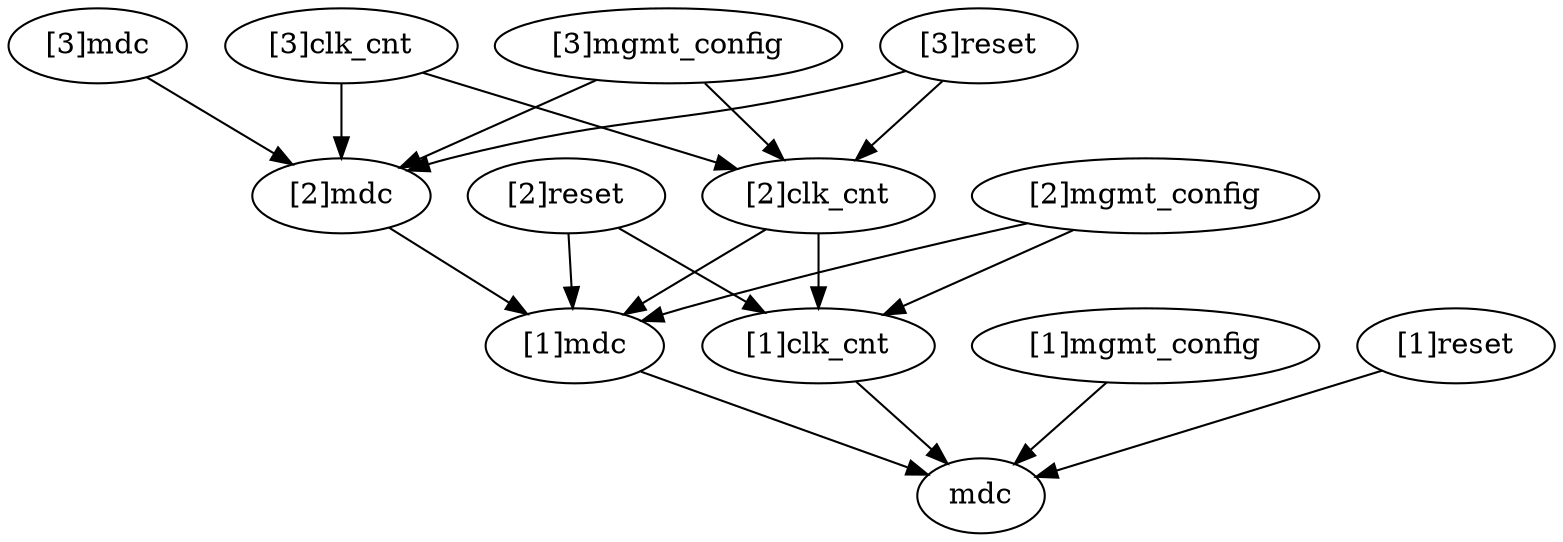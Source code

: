 strict digraph "" {
	"[2]mdc"	 [complexity=18,
		importance=0.652345497566,
		rank=0.0362414165314];
	"[1]mdc"	 [complexity=12,
		importance=0.279576641814,
		rank=0.0232980534845];
	"[2]mdc" -> "[1]mdc";
	"[2]reset"	 [complexity=9,
		importance=0.743020802889,
		rank=0.0825578669876];
	"[1]clk_cnt"	 [complexity=8,
		importance=0.238159235531,
		rank=0.0297699044414];
	"[2]reset" -> "[1]clk_cnt";
	"[2]reset" -> "[1]mdc";
	"[3]clk_cnt"	 [complexity=18,
		importance=2.35053235041,
		rank=0.130585130578];
	"[3]clk_cnt" -> "[2]mdc";
	"[2]clk_cnt"	 [complexity=13,
		importance=0.76625251425,
		rank=0.0589425010961];
	"[3]clk_cnt" -> "[2]clk_cnt";
	mdc	 [complexity=6,
		importance=0.093192213938,
		rank=0.0155320356563];
	"[1]clk_cnt" -> mdc;
	"[2]clk_cnt" -> "[1]clk_cnt";
	"[2]clk_cnt" -> "[1]mdc";
	"[3]mgmt_config"	 [complexity=15,
		importance=1.56104812479,
		rank=0.104069874986];
	"[3]mgmt_config" -> "[2]mdc";
	"[3]mgmt_config" -> "[2]clk_cnt";
	"[3]mdc"	 [complexity=24,
		importance=1.39788320907,
		rank=0.0582451337112];
	"[3]mdc" -> "[2]mdc";
	"[2]mgmt_config"	 [complexity=10,
		importance=0.504861567357,
		rank=0.0504861567357];
	"[2]mgmt_config" -> "[1]clk_cnt";
	"[2]mgmt_config" -> "[1]mdc";
	"[1]mgmt_config"	 [complexity=8,
		importance=0.21492752417,
		rank=0.0268659405213];
	"[1]mgmt_config" -> mdc;
	"[1]reset"	 [complexity=7,
		importance=0.308119738108,
		rank=0.044017105444];
	"[1]reset" -> mdc;
	"[1]mdc" -> mdc;
	"[3]reset"	 [complexity=14,
		importance=2.32730063904,
		rank=0.166235759932];
	"[3]reset" -> "[2]mdc";
	"[3]reset" -> "[2]clk_cnt";
}
